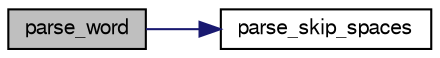 digraph "parse_word"
{
 // LATEX_PDF_SIZE
  bgcolor="transparent";
  edge [fontname="FreeSans",fontsize="10",labelfontname="FreeSans",labelfontsize="10"];
  node [fontname="FreeSans",fontsize="10",shape=record];
  rankdir="LR";
  Node1 [label="parse_word",height=0.2,width=0.4,color="black", fillcolor="grey75", style="filled", fontcolor="black",tooltip="Parse a word."];
  Node1 -> Node2 [color="midnightblue",fontsize="10",style="solid",fontname="FreeSans"];
  Node2 [label="parse_skip_spaces",height=0.2,width=0.4,color="black",URL="$util_8c.html#a35508e8fcec689d875231b2f93fbe4a5",tooltip="Skip spaces."];
}
